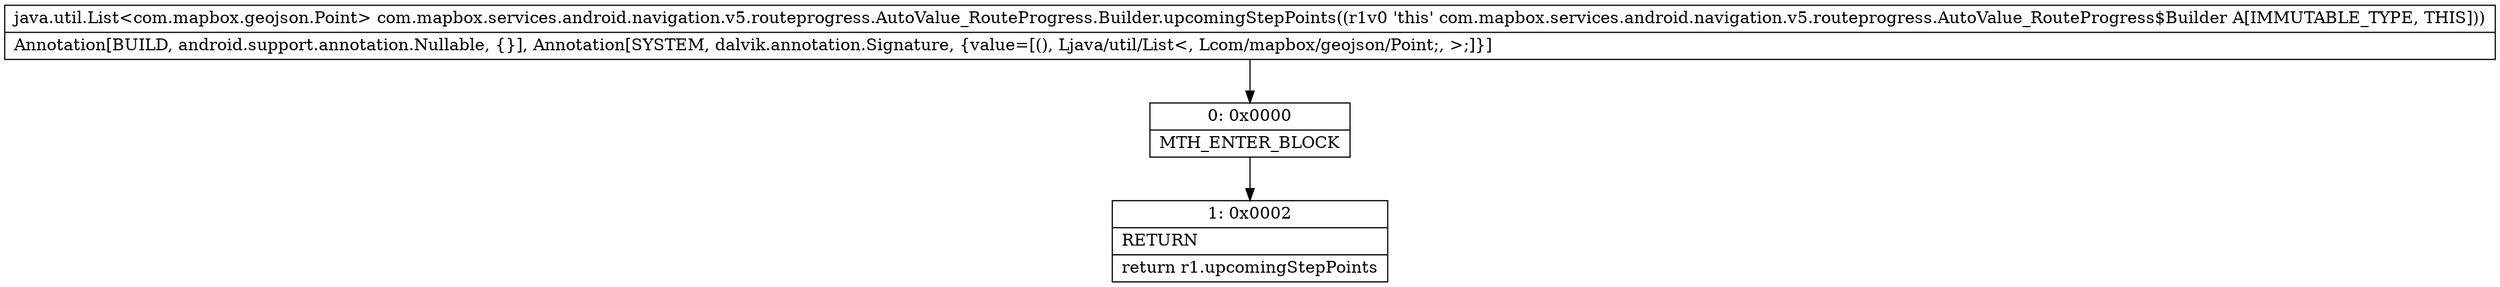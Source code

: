 digraph "CFG forcom.mapbox.services.android.navigation.v5.routeprogress.AutoValue_RouteProgress.Builder.upcomingStepPoints()Ljava\/util\/List;" {
Node_0 [shape=record,label="{0\:\ 0x0000|MTH_ENTER_BLOCK\l}"];
Node_1 [shape=record,label="{1\:\ 0x0002|RETURN\l|return r1.upcomingStepPoints\l}"];
MethodNode[shape=record,label="{java.util.List\<com.mapbox.geojson.Point\> com.mapbox.services.android.navigation.v5.routeprogress.AutoValue_RouteProgress.Builder.upcomingStepPoints((r1v0 'this' com.mapbox.services.android.navigation.v5.routeprogress.AutoValue_RouteProgress$Builder A[IMMUTABLE_TYPE, THIS]))  | Annotation[BUILD, android.support.annotation.Nullable, \{\}], Annotation[SYSTEM, dalvik.annotation.Signature, \{value=[(), Ljava\/util\/List\<, Lcom\/mapbox\/geojson\/Point;, \>;]\}]\l}"];
MethodNode -> Node_0;
Node_0 -> Node_1;
}

